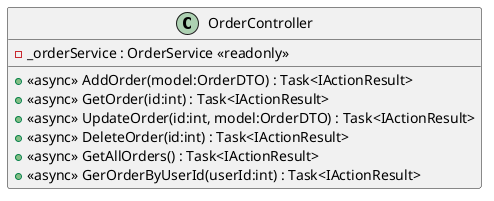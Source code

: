 @startuml
class OrderController {

-  _orderService : OrderService <<readonly>>
+ <<async>> AddOrder(model:OrderDTO) : Task<IActionResult>
+ <<async>> GetOrder(id:int) : Task<IActionResult>
+ <<async>> UpdateOrder(id:int, model:OrderDTO) : Task<IActionResult>
+ <<async>> DeleteOrder(id:int) : Task<IActionResult>
+ <<async>> GetAllOrders() : Task<IActionResult>
+ <<async>> GerOrderByUserId(userId:int) : Task<IActionResult>
}
@enduml
